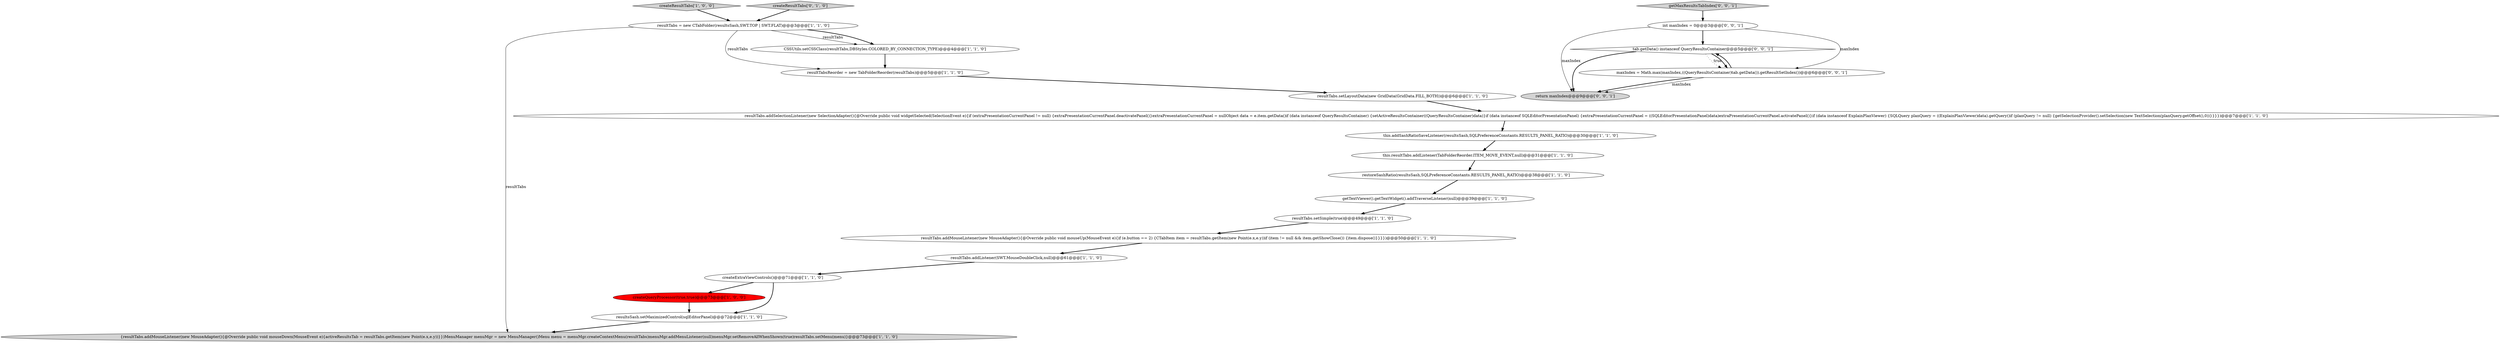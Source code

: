 digraph {
16 [style = filled, label = "createExtraViewControls()@@@71@@@['1', '1', '0']", fillcolor = white, shape = ellipse image = "AAA0AAABBB1BBB"];
20 [style = filled, label = "return maxIndex@@@9@@@['0', '0', '1']", fillcolor = lightgray, shape = ellipse image = "AAA0AAABBB3BBB"];
12 [style = filled, label = "resultTabs.addSelectionListener(new SelectionAdapter(){@Override public void widgetSelected(SelectionEvent e){if (extraPresentationCurrentPanel != null) {extraPresentationCurrentPanel.deactivatePanel()}extraPresentationCurrentPanel = nullObject data = e.item.getData()if (data instanceof QueryResultsContainer) {setActiveResultsContainer((QueryResultsContainer)data)}if (data instanceof SQLEditorPresentationPanel) {extraPresentationCurrentPanel = ((SQLEditorPresentationPanel)data)extraPresentationCurrentPanel.activatePanel()}if (data instanceof ExplainPlanViewer) {SQLQuery planQuery = ((ExplainPlanViewer)data).getQuery()if (planQuery != null) {getSelectionProvider().setSelection(new TextSelection(planQuery.getOffset(),0))}}}})@@@7@@@['1', '1', '0']", fillcolor = white, shape = ellipse image = "AAA0AAABBB1BBB"];
7 [style = filled, label = "createResultTabs['1', '0', '0']", fillcolor = lightgray, shape = diamond image = "AAA0AAABBB1BBB"];
18 [style = filled, label = "int maxIndex = 0@@@3@@@['0', '0', '1']", fillcolor = white, shape = ellipse image = "AAA0AAABBB3BBB"];
9 [style = filled, label = "restoreSashRatio(resultsSash,SQLPreferenceConstants.RESULTS_PANEL_RATIO)@@@38@@@['1', '1', '0']", fillcolor = white, shape = ellipse image = "AAA0AAABBB1BBB"];
13 [style = filled, label = "resultTabs.addMouseListener(new MouseAdapter(){@Override public void mouseUp(MouseEvent e){if (e.button == 2) {CTabItem item = resultTabs.getItem(new Point(e.x,e.y))if (item != null && item.getShowClose()) {item.dispose()}}}})@@@50@@@['1', '1', '0']", fillcolor = white, shape = ellipse image = "AAA0AAABBB1BBB"];
5 [style = filled, label = "getTextViewer().getTextWidget().addTraverseListener(null)@@@39@@@['1', '1', '0']", fillcolor = white, shape = ellipse image = "AAA0AAABBB1BBB"];
8 [style = filled, label = "resultTabs.setLayoutData(new GridData(GridData.FILL_BOTH))@@@6@@@['1', '1', '0']", fillcolor = white, shape = ellipse image = "AAA0AAABBB1BBB"];
4 [style = filled, label = "this.resultTabs.addListener(TabFolderReorder.ITEM_MOVE_EVENT,null)@@@31@@@['1', '1', '0']", fillcolor = white, shape = ellipse image = "AAA0AAABBB1BBB"];
1 [style = filled, label = "{resultTabs.addMouseListener(new MouseAdapter(){@Override public void mouseDown(MouseEvent e){activeResultsTab = resultTabs.getItem(new Point(e.x,e.y))}})MenuManager menuMgr = new MenuManager()Menu menu = menuMgr.createContextMenu(resultTabs)menuMgr.addMenuListener(null)menuMgr.setRemoveAllWhenShown(true)resultTabs.setMenu(menu)}@@@73@@@['1', '1', '0']", fillcolor = lightgray, shape = ellipse image = "AAA0AAABBB1BBB"];
11 [style = filled, label = "this.addSashRatioSaveListener(resultsSash,SQLPreferenceConstants.RESULTS_PANEL_RATIO)@@@30@@@['1', '1', '0']", fillcolor = white, shape = ellipse image = "AAA0AAABBB1BBB"];
19 [style = filled, label = "tab.getData() instanceof QueryResultsContainer@@@5@@@['0', '0', '1']", fillcolor = white, shape = diamond image = "AAA0AAABBB3BBB"];
3 [style = filled, label = "resultTabsReorder = new TabFolderReorder(resultTabs)@@@5@@@['1', '1', '0']", fillcolor = white, shape = ellipse image = "AAA0AAABBB1BBB"];
6 [style = filled, label = "resultTabs.addListener(SWT.MouseDoubleClick,null)@@@61@@@['1', '1', '0']", fillcolor = white, shape = ellipse image = "AAA0AAABBB1BBB"];
17 [style = filled, label = "createResultTabs['0', '1', '0']", fillcolor = lightgray, shape = diamond image = "AAA0AAABBB2BBB"];
2 [style = filled, label = "resultTabs = new CTabFolder(resultsSash,SWT.TOP | SWT.FLAT)@@@3@@@['1', '1', '0']", fillcolor = white, shape = ellipse image = "AAA0AAABBB1BBB"];
10 [style = filled, label = "resultTabs.setSimple(true)@@@49@@@['1', '1', '0']", fillcolor = white, shape = ellipse image = "AAA0AAABBB1BBB"];
14 [style = filled, label = "createQueryProcessor(true,true)@@@73@@@['1', '0', '0']", fillcolor = red, shape = ellipse image = "AAA1AAABBB1BBB"];
15 [style = filled, label = "resultsSash.setMaximizedControl(sqlEditorPanel)@@@72@@@['1', '1', '0']", fillcolor = white, shape = ellipse image = "AAA0AAABBB1BBB"];
22 [style = filled, label = "maxIndex = Math.max(maxIndex,((QueryResultsContainer)tab.getData()).getResultSetIndex())@@@6@@@['0', '0', '1']", fillcolor = white, shape = ellipse image = "AAA0AAABBB3BBB"];
21 [style = filled, label = "getMaxResultsTabIndex['0', '0', '1']", fillcolor = lightgray, shape = diamond image = "AAA0AAABBB3BBB"];
0 [style = filled, label = "CSSUtils.setCSSClass(resultTabs,DBStyles.COLORED_BY_CONNECTION_TYPE)@@@4@@@['1', '1', '0']", fillcolor = white, shape = ellipse image = "AAA0AAABBB1BBB"];
0->3 [style = bold, label=""];
4->9 [style = bold, label=""];
5->10 [style = bold, label=""];
16->15 [style = bold, label=""];
22->19 [style = bold, label=""];
18->22 [style = solid, label="maxIndex"];
19->20 [style = bold, label=""];
11->4 [style = bold, label=""];
12->11 [style = bold, label=""];
18->19 [style = bold, label=""];
21->18 [style = bold, label=""];
2->0 [style = solid, label="resultTabs"];
2->1 [style = solid, label="resultTabs"];
2->0 [style = bold, label=""];
17->2 [style = bold, label=""];
10->13 [style = bold, label=""];
22->20 [style = bold, label=""];
2->3 [style = solid, label="resultTabs"];
6->16 [style = bold, label=""];
7->2 [style = bold, label=""];
3->8 [style = bold, label=""];
19->22 [style = dotted, label="true"];
9->5 [style = bold, label=""];
16->14 [style = bold, label=""];
14->15 [style = bold, label=""];
13->6 [style = bold, label=""];
19->22 [style = bold, label=""];
18->20 [style = solid, label="maxIndex"];
8->12 [style = bold, label=""];
22->20 [style = solid, label="maxIndex"];
15->1 [style = bold, label=""];
}
